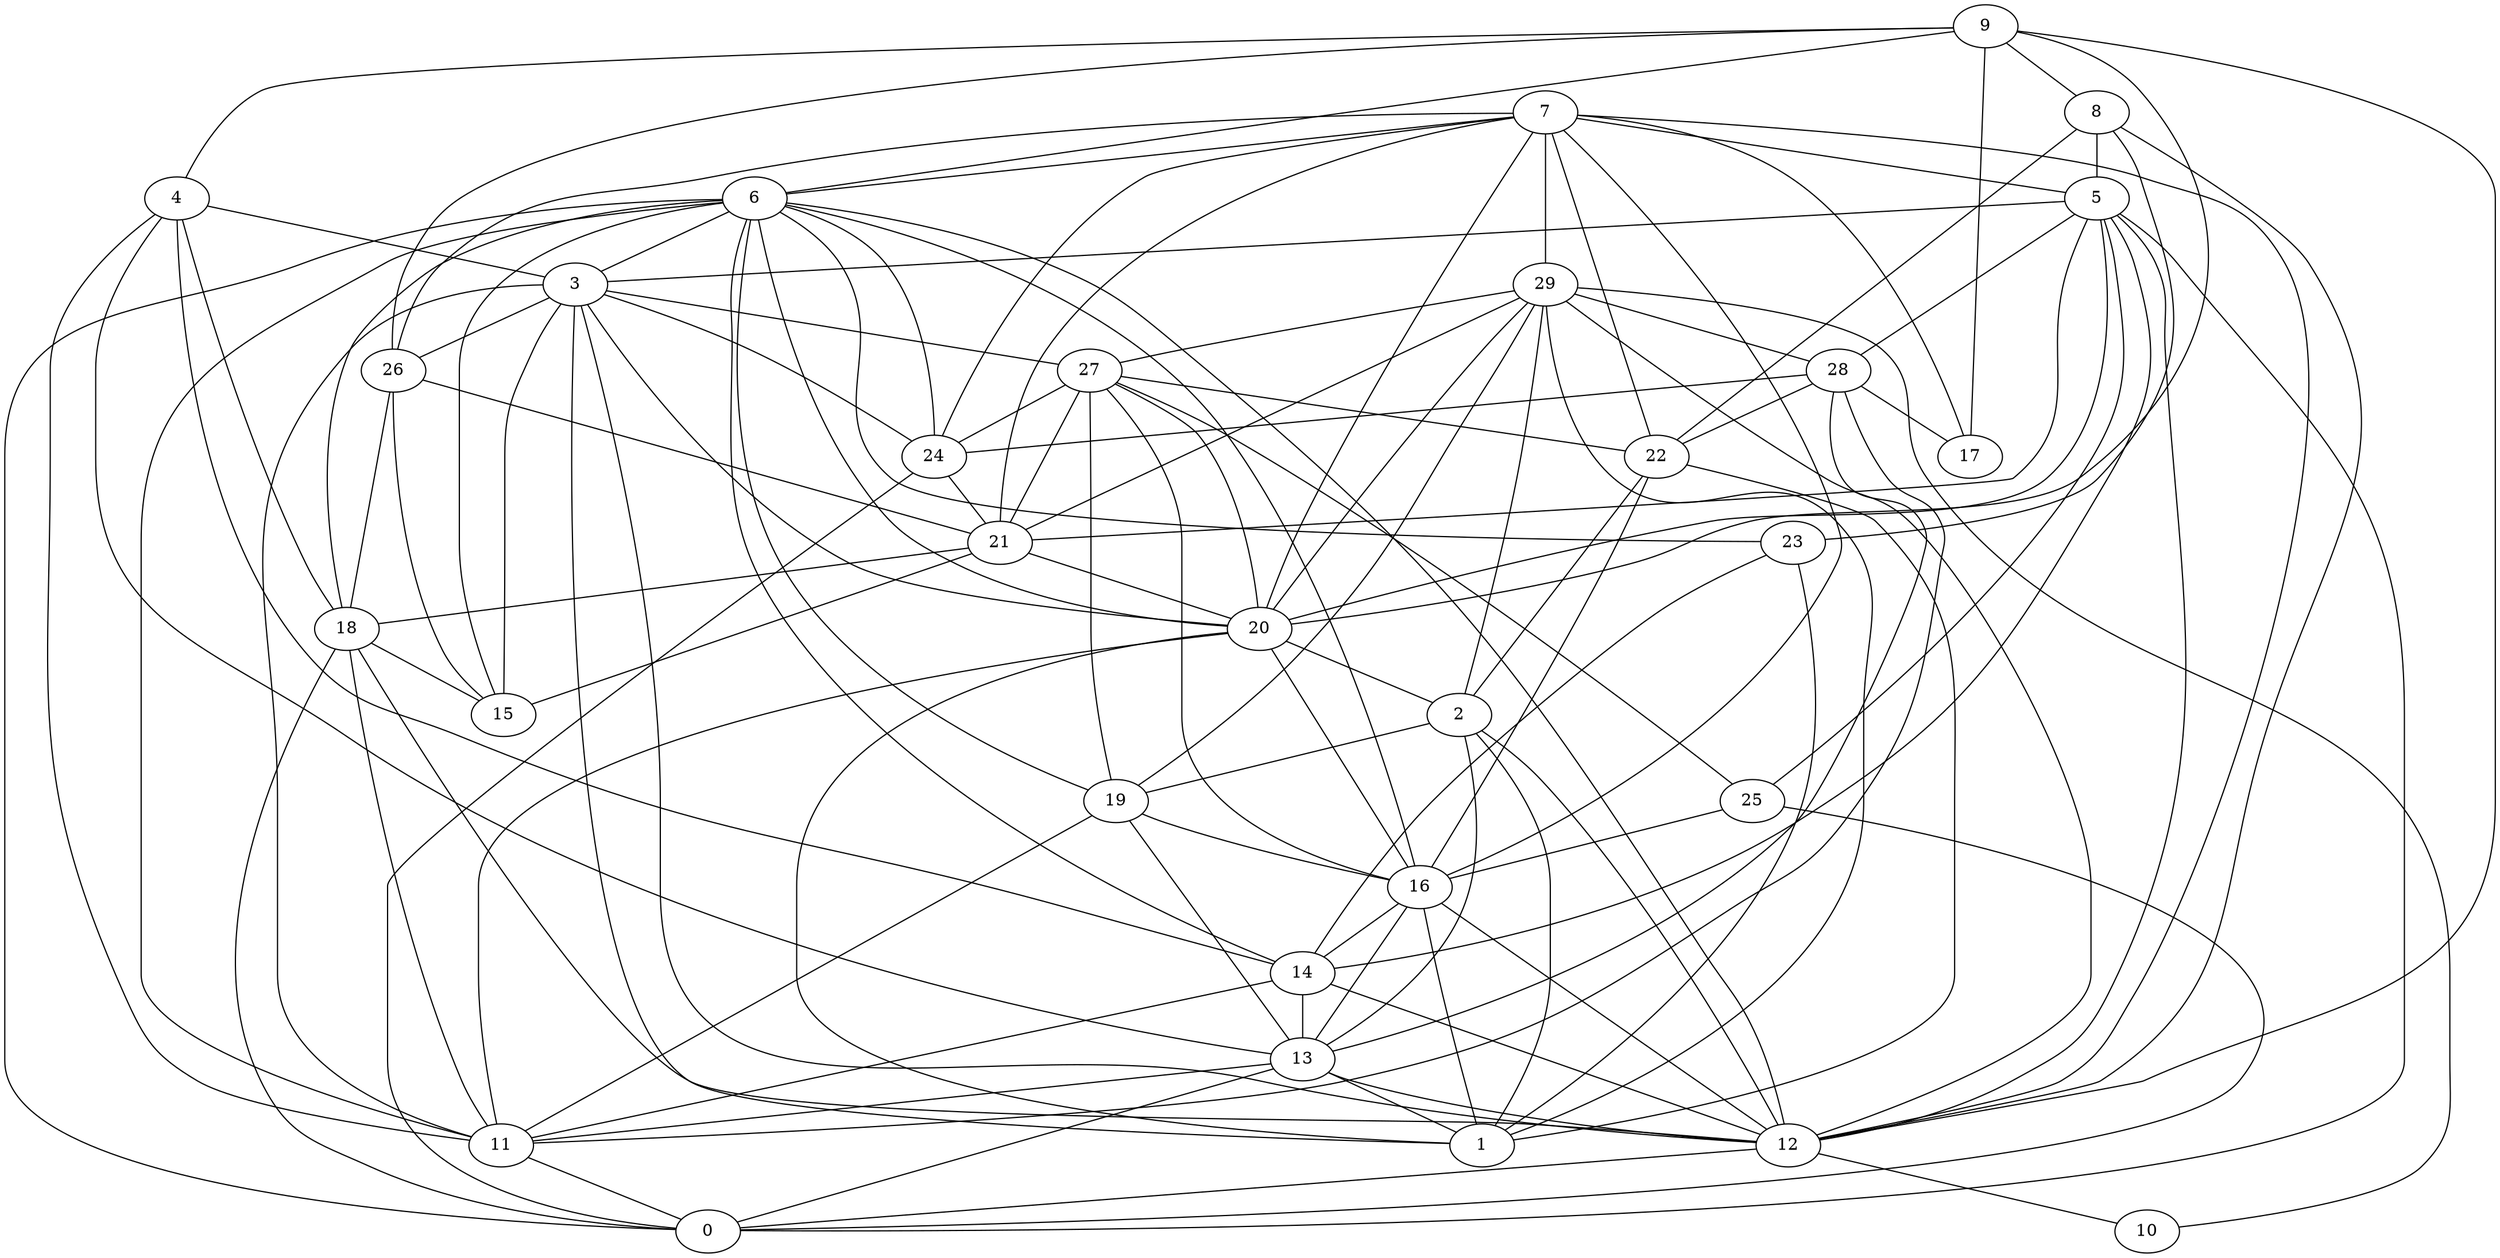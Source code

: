 digraph GG_graph {

subgraph G_graph {
edge [color = black]
"27" -> "21" [dir = none]
"29" -> "10" [dir = none]
"29" -> "19" [dir = none]
"13" -> "12" [dir = none]
"13" -> "1" [dir = none]
"19" -> "11" [dir = none]
"19" -> "13" [dir = none]
"20" -> "1" [dir = none]
"23" -> "14" [dir = none]
"23" -> "1" [dir = none]
"21" -> "20" [dir = none]
"18" -> "12" [dir = none]
"16" -> "13" [dir = none]
"6" -> "0" [dir = none]
"6" -> "15" [dir = none]
"6" -> "19" [dir = none]
"3" -> "26" [dir = none]
"9" -> "20" [dir = none]
"26" -> "21" [dir = none]
"28" -> "17" [dir = none]
"4" -> "18" [dir = none]
"5" -> "28" [dir = none]
"25" -> "16" [dir = none]
"2" -> "12" [dir = none]
"8" -> "23" [dir = none]
"7" -> "5" [dir = none]
"7" -> "22" [dir = none]
"7" -> "12" [dir = none]
"24" -> "21" [dir = none]
"6" -> "12" [dir = none]
"26" -> "18" [dir = none]
"6" -> "16" [dir = none]
"21" -> "18" [dir = none]
"7" -> "29" [dir = none]
"3" -> "11" [dir = none]
"27" -> "19" [dir = none]
"22" -> "1" [dir = none]
"3" -> "24" [dir = none]
"16" -> "14" [dir = none]
"7" -> "20" [dir = none]
"29" -> "2" [dir = none]
"16" -> "1" [dir = none]
"4" -> "14" [dir = none]
"29" -> "28" [dir = none]
"29" -> "21" [dir = none]
"9" -> "12" [dir = none]
"7" -> "17" [dir = none]
"18" -> "15" [dir = none]
"5" -> "20" [dir = none]
"5" -> "0" [dir = none]
"28" -> "22" [dir = none]
"2" -> "1" [dir = none]
"18" -> "11" [dir = none]
"8" -> "5" [dir = none]
"18" -> "0" [dir = none]
"14" -> "11" [dir = none]
"3" -> "1" [dir = none]
"6" -> "20" [dir = none]
"6" -> "11" [dir = none]
"3" -> "27" [dir = none]
"27" -> "22" [dir = none]
"8" -> "12" [dir = none]
"4" -> "3" [dir = none]
"22" -> "16" [dir = none]
"2" -> "13" [dir = none]
"29" -> "1" [dir = none]
"6" -> "24" [dir = none]
"20" -> "2" [dir = none]
"21" -> "15" [dir = none]
"5" -> "12" [dir = none]
"6" -> "14" [dir = none]
"7" -> "16" [dir = none]
"22" -> "2" [dir = none]
"27" -> "25" [dir = none]
"9" -> "4" [dir = none]
"3" -> "12" [dir = none]
"11" -> "0" [dir = none]
"12" -> "0" [dir = none]
"7" -> "26" [dir = none]
"20" -> "11" [dir = none]
"5" -> "21" [dir = none]
"27" -> "24" [dir = none]
"9" -> "17" [dir = none]
"8" -> "22" [dir = none]
"6" -> "18" [dir = none]
"13" -> "11" [dir = none]
"6" -> "23" [dir = none]
"5" -> "25" [dir = none]
"5" -> "14" [dir = none]
"4" -> "11" [dir = none]
"20" -> "16" [dir = none]
"28" -> "24" [dir = none]
"27" -> "16" [dir = none]
"25" -> "0" [dir = none]
"3" -> "15" [dir = none]
"4" -> "13" [dir = none]
"29" -> "12" [dir = none]
"24" -> "0" [dir = none]
"13" -> "0" [dir = none]
"28" -> "11" [dir = none]
"9" -> "26" [dir = none]
"12" -> "10" [dir = none]
"16" -> "12" [dir = none]
"27" -> "20" [dir = none]
"2" -> "19" [dir = none]
"19" -> "16" [dir = none]
"29" -> "20" [dir = none]
"14" -> "13" [dir = none]
"28" -> "13" [dir = none]
"7" -> "21" [dir = none]
"26" -> "15" [dir = none]
"9" -> "6" [dir = none]
"14" -> "12" [dir = none]
"29" -> "27" [dir = none]
"6" -> "3" [dir = none]
"3" -> "20" [dir = none]
"5" -> "3" [dir = none]
"7" -> "24" [dir = none]
"7" -> "6" [dir = none]
"9" -> "8" [dir = none]
}

}
